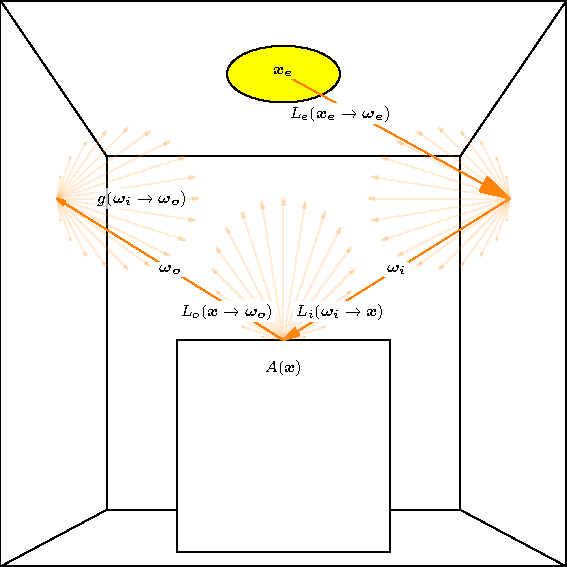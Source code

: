 import graph;
import geometry;
import math;
defaultpen(fontsize(8pt));
usepackage("amsmath"); 

size(10cm,0);

real width = 2;

real width_inner = 1.25;
real A = (width - width_inner)*0.5;
real B = 0.2;


real width_box = 0.75;
real box_center = (width - width_box)*0.5;
real box_x_pos = 0.05;

real x_light_scale = 0.2;
real y_light_scale = 0.1;
real x_light_pos = width*0.5;
real y_light_pos = 1.74;
pair light_pos = (x_light_pos, y_light_pos);



path p = box((0,0), (2,2));
path q = box((0,0), (width_inner, width_inner));
path b = box((0,0), (width_box, width_box));
path l = unitcircle;

draw(p, black);
draw(shift(A,B)*q, black);

draw((0,0)--(A, B));
draw((width,0)--(A + width_inner, B));
draw((0,width)--(A,B+width_inner));
draw((width,width)--(A+width_inner,B+width_inner));

filldraw(shift(box_center,box_x_pos)*b, white);


filldraw(xscale(x_light_scale)*yscale(y_light_scale)*shift(x_light_pos/x_light_scale, y_light_pos/y_light_scale)*l, yellow);

pair first_bounce = (1.8,1.3);
pair second_bounce = (width/2, box_x_pos+width_box);
pair third_bounce = (0.2,1.3);

draw((x_light_pos,y_light_pos)--first_bounce, orange, Arrow(size=15));

label(Label("$L_e(\boldsymbol{x_e}\rightarrow\boldsymbol{\omega_e})$"), filltype = Fill(white), (1.2,1.6));

draw(first_bounce--second_bounce, orange, Arrow(size=8));


real radius = 0.5;
pen faint_orange = rgb(1.0, 0.6, 0.2) + opacity(0.2);

for (int i=0; i<20; ++i) {
  real theta = pi/2 + i * (pi / 20);  
  real intensity = abs(cos(theta));  
  real arrow_size = 3 * intensity;  

  pair direction = radius * intensity * (cos(theta), sin(theta));  
  draw(first_bounce -- (first_bounce + direction), faint_orange, Arrow(size=arrow_size));
}

for (int i=0; i<20; ++i) {
  real theta = -pi/2 + i * (pi / 20);  
  real intensity = abs(cos(theta));  
  real arrow_size = 3 * intensity;  

  pair direction = radius * intensity * (sin(theta), cos(theta));  
  draw(second_bounce -- (second_bounce + direction), faint_orange, Arrow(size=arrow_size));
}

for (int i=0; i<20; ++i) {
  real theta = -pi/2 + i * (pi / 20);  
  real intensity = abs(cos(theta));  
  real arrow_size = 3 * intensity;  

  pair direction = radius * intensity * (cos(theta), sin(theta));  
  draw(third_bounce -- (third_bounce + direction), faint_orange, Arrow(size=arrow_size));
}

draw(second_bounce--third_bounce, orange, Arrow(size=4));


pen faint_white = rgb(1,1,1) + opacity(0.7);

label(Label("$L_i(\boldsymbol{\omega_i}\rightarrow\boldsymbol{x})$"), filltype = Fill(white), (1.2,0.9));


label(Label("$L_o(\boldsymbol{x}\rightarrow\boldsymbol{\omega_o})$"), filltype = Fill(white), (0.8,0.9));

label(Label("$A(\boldsymbol{x})$"), filltype = Fill(white), (1,0.7));
label(Label("$\boldsymbol{x_e}$"), filltype = Fill(yellow), (1,1.75));
label(Label("$\boldsymbol{\omega_i}$"), filltype = Fill(white), (1.4,1.05));
label(Label("$\boldsymbol{\omega_o}$"), filltype = Fill(white), (0.6,1.05));
label(Label("$g(\boldsymbol{\omega_i}\rightarrow\boldsymbol{\omega_o})$"), filltype = Fill(faint_white), (third_bounce+0.3));


